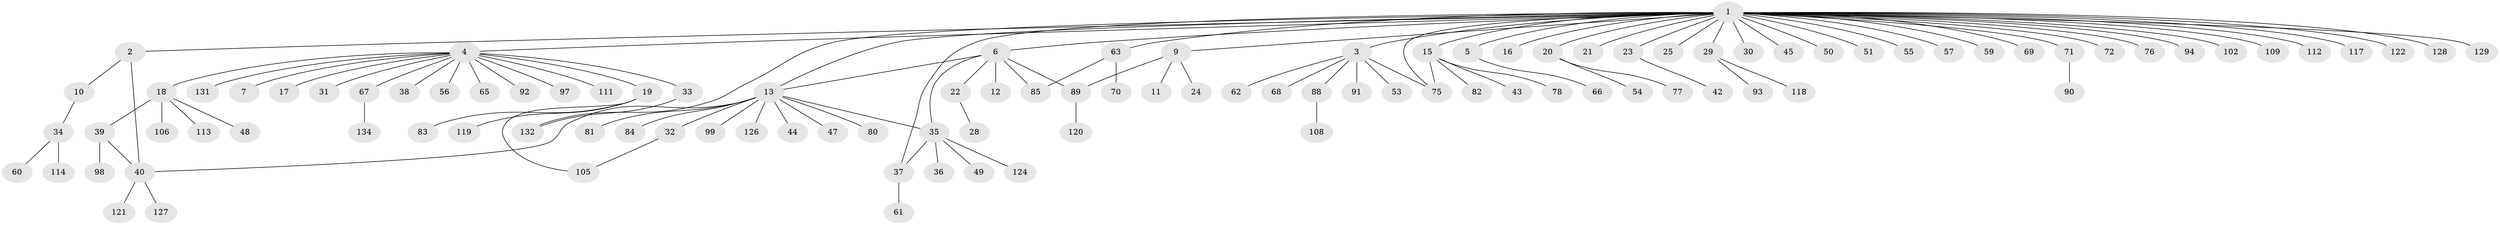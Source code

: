 // Generated by graph-tools (version 1.1) at 2025/51/02/27/25 19:51:56]
// undirected, 106 vertices, 116 edges
graph export_dot {
graph [start="1"]
  node [color=gray90,style=filled];
  1 [super="+79"];
  2 [super="+116"];
  3 [super="+8"];
  4 [super="+14"];
  5;
  6 [super="+96"];
  7;
  9;
  10;
  11 [super="+95"];
  12;
  13 [super="+26"];
  15 [super="+64"];
  16;
  17 [super="+130"];
  18;
  19 [super="+103"];
  20;
  21 [super="+27"];
  22 [super="+41"];
  23 [super="+101"];
  24;
  25;
  28;
  29 [super="+123"];
  30;
  31;
  32;
  33;
  34 [super="+73"];
  35 [super="+52"];
  36;
  37 [super="+46"];
  38;
  39;
  40 [super="+58"];
  42;
  43 [super="+74"];
  44;
  45;
  47;
  48 [super="+104"];
  49;
  50 [super="+133"];
  51;
  53;
  54;
  55 [super="+107"];
  56;
  57;
  59;
  60;
  61;
  62;
  63;
  65;
  66;
  67;
  68;
  69 [super="+100"];
  70;
  71;
  72;
  75 [super="+86"];
  76;
  77;
  78;
  80;
  81;
  82 [super="+125"];
  83;
  84;
  85 [super="+87"];
  88;
  89 [super="+115"];
  90;
  91;
  92;
  93;
  94;
  97;
  98;
  99;
  102;
  105 [super="+110"];
  106;
  108;
  109;
  111;
  112;
  113;
  114;
  117;
  118;
  119;
  120;
  121;
  122;
  124;
  126;
  127;
  128;
  129;
  131;
  132;
  134;
  1 -- 2;
  1 -- 3;
  1 -- 4 [weight=2];
  1 -- 5;
  1 -- 6;
  1 -- 9;
  1 -- 13;
  1 -- 15;
  1 -- 16;
  1 -- 20;
  1 -- 21;
  1 -- 23;
  1 -- 25;
  1 -- 29;
  1 -- 30;
  1 -- 37 [weight=2];
  1 -- 45;
  1 -- 50;
  1 -- 51;
  1 -- 55;
  1 -- 57;
  1 -- 59;
  1 -- 63;
  1 -- 69 [weight=2];
  1 -- 71;
  1 -- 72;
  1 -- 76;
  1 -- 94;
  1 -- 102;
  1 -- 109;
  1 -- 112;
  1 -- 117;
  1 -- 122;
  1 -- 128;
  1 -- 129;
  1 -- 132;
  1 -- 75;
  2 -- 10;
  2 -- 40;
  3 -- 53;
  3 -- 68;
  3 -- 88;
  3 -- 91;
  3 -- 62;
  3 -- 75;
  4 -- 7;
  4 -- 33;
  4 -- 56;
  4 -- 67;
  4 -- 92;
  4 -- 65;
  4 -- 97;
  4 -- 131;
  4 -- 38;
  4 -- 111;
  4 -- 17;
  4 -- 18;
  4 -- 19;
  4 -- 31;
  5 -- 66;
  6 -- 12;
  6 -- 13;
  6 -- 22;
  6 -- 35;
  6 -- 89;
  6 -- 85;
  9 -- 11;
  9 -- 24;
  9 -- 89;
  10 -- 34;
  13 -- 32;
  13 -- 35;
  13 -- 40;
  13 -- 44;
  13 -- 47;
  13 -- 80;
  13 -- 81;
  13 -- 84;
  13 -- 99;
  13 -- 126;
  15 -- 43;
  15 -- 82;
  15 -- 75;
  15 -- 78;
  18 -- 39;
  18 -- 48;
  18 -- 106;
  18 -- 113;
  19 -- 83;
  19 -- 105;
  19 -- 119;
  20 -- 54;
  20 -- 77;
  22 -- 28;
  23 -- 42;
  29 -- 93;
  29 -- 118;
  32 -- 105;
  33 -- 132;
  34 -- 60;
  34 -- 114;
  35 -- 36;
  35 -- 37;
  35 -- 49;
  35 -- 124;
  37 -- 61;
  39 -- 98;
  39 -- 40;
  40 -- 121;
  40 -- 127;
  63 -- 70;
  63 -- 85;
  67 -- 134;
  71 -- 90;
  88 -- 108;
  89 -- 120;
}
